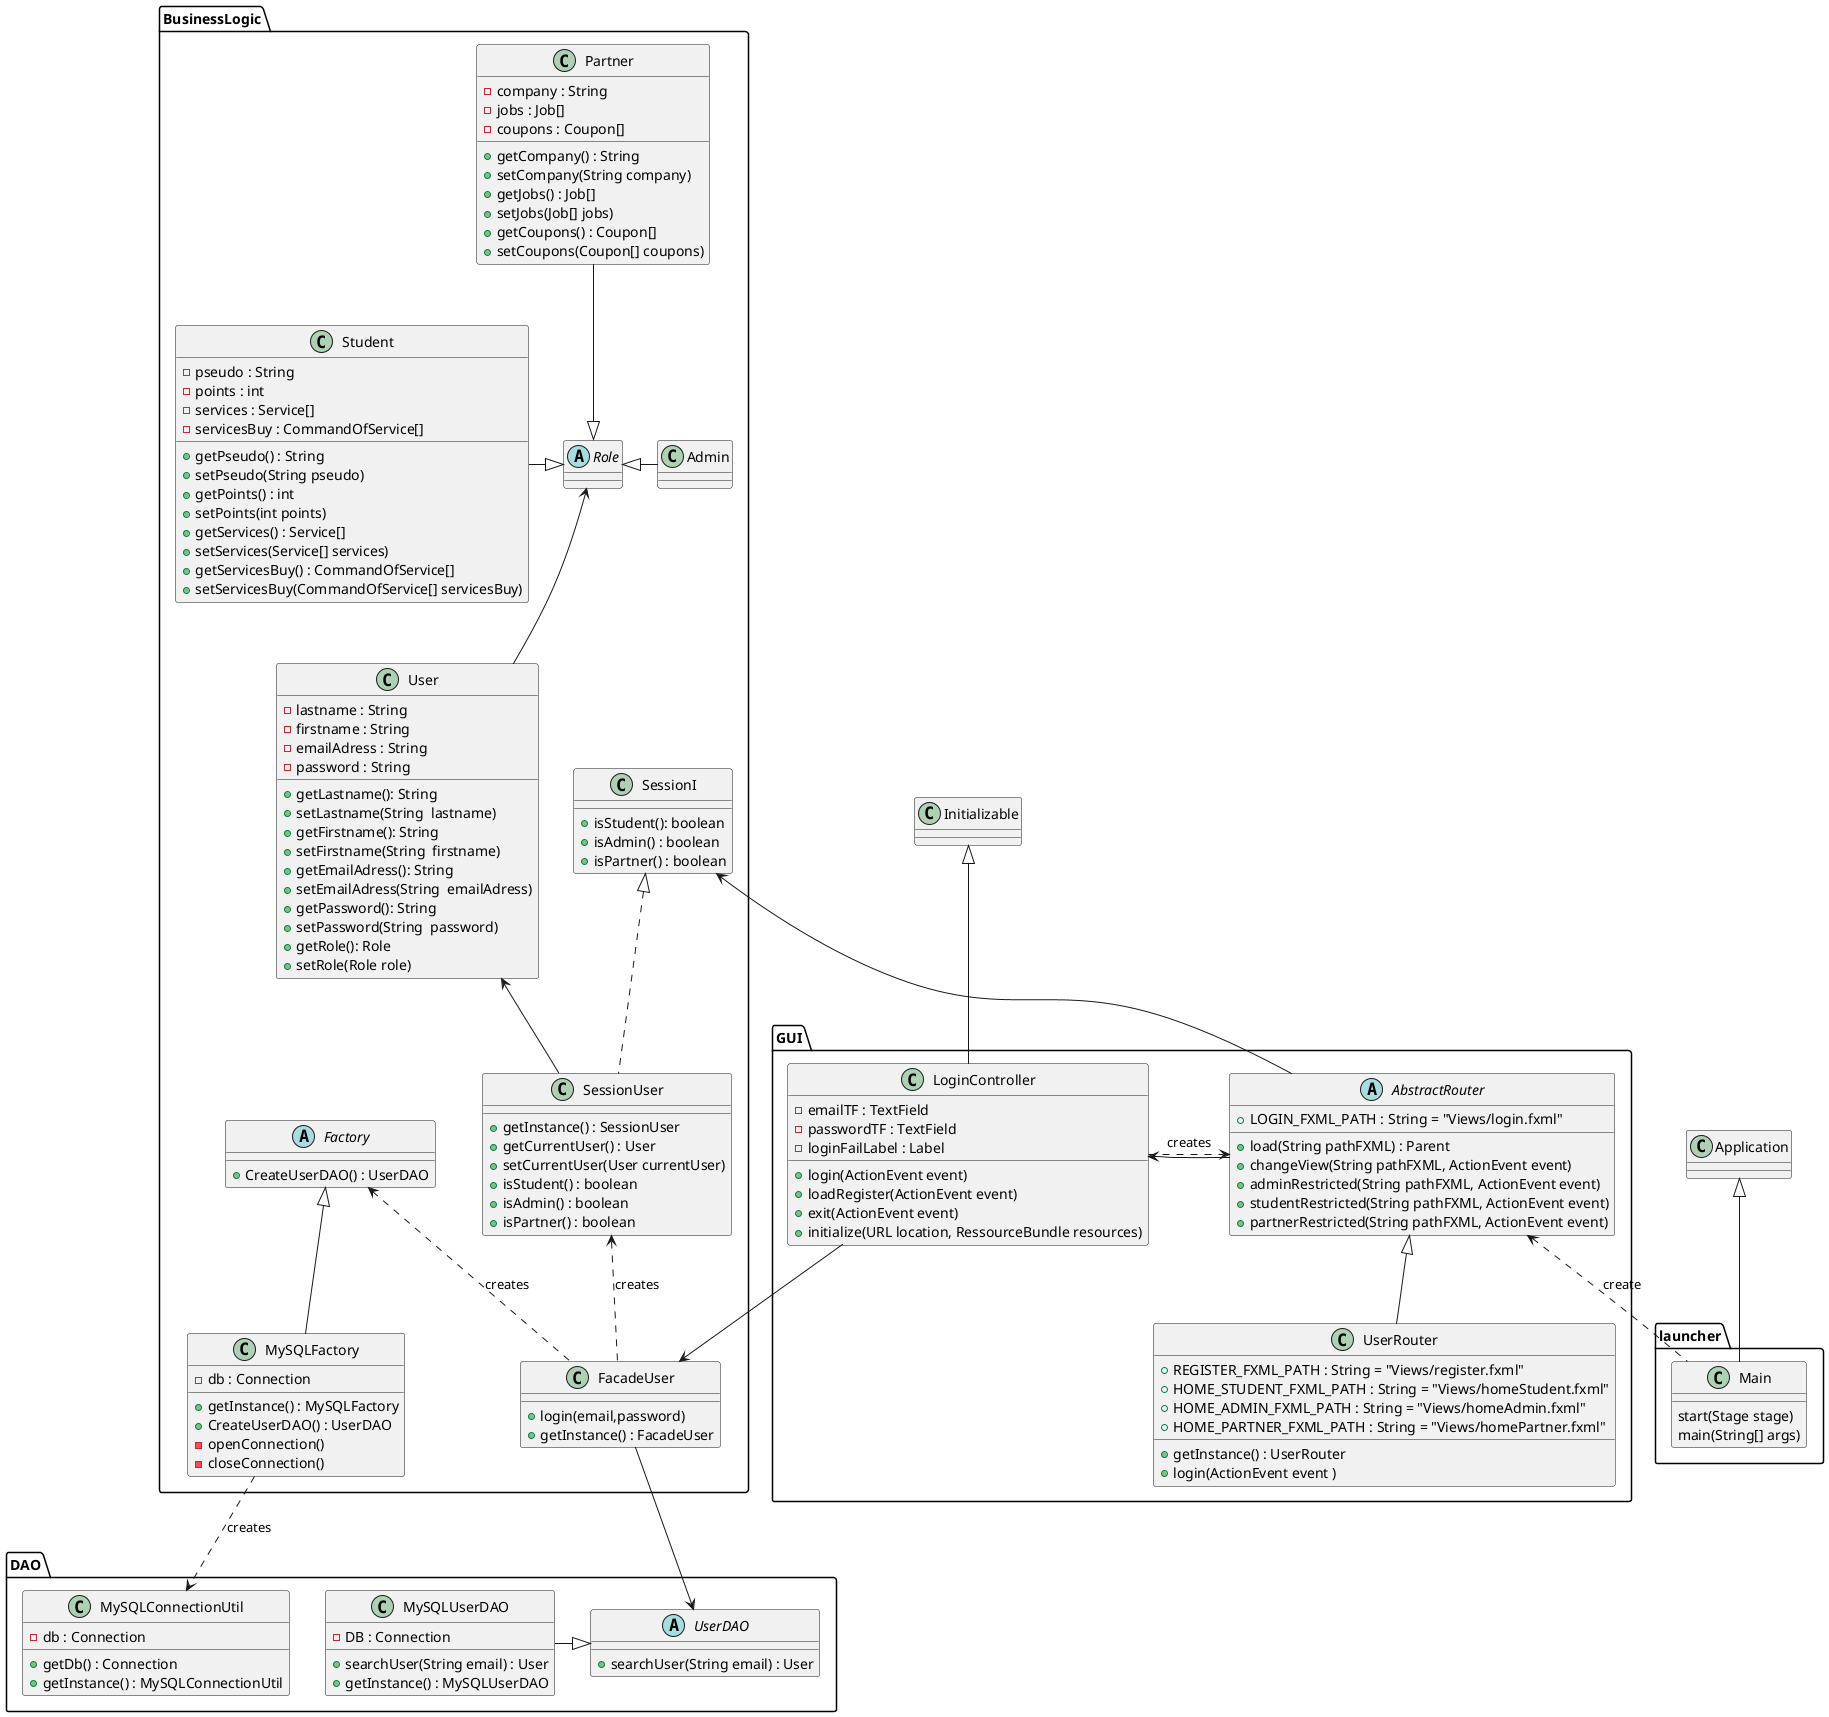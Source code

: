 @startuml
class Application
package launcher{
    class Main{
        start(Stage stage)
        main(String[] args)
     }
    Application <|-- Main
}
class Initializable
package GUI{
    abstract class AbstractRouter{
        + LOGIN_FXML_PATH : String = "Views/login.fxml"
        + load(String pathFXML) : Parent
        + changeView(String pathFXML, ActionEvent event)
        + adminRestricted(String pathFXML, ActionEvent event)
        + studentRestricted(String pathFXML, ActionEvent event)
        + partnerRestricted(String pathFXML, ActionEvent event)
    }
    class LoginController{
            - emailTF : TextField
            - passwordTF : TextField
            - loginFailLabel : Label
            + login(ActionEvent event)
            + loadRegister(ActionEvent event)
            + exit(ActionEvent event)
            + initialize(URL location, RessourceBundle resources)

        }
    class UserRouter{
        + REGISTER_FXML_PATH : String = "Views/register.fxml"
        + HOME_STUDENT_FXML_PATH : String = "Views/homeStudent.fxml"
        + HOME_ADMIN_FXML_PATH : String = "Views/homeAdmin.fxml"
        + HOME_PARTNER_FXML_PATH : String = "Views/homePartner.fxml"
        + getInstance() : UserRouter
        + login(ActionEvent event )
    }


    Initializable <|-down- LoginController
    AbstractRouter <.. Main : create
    LoginController <-- AbstractRouter
    AbstractRouter <.left. LoginController : creates
    AbstractRouter <|-- UserRouter



}

package BusinessLogic{
    class FacadeUser{
        + login(email,password)
        + getInstance() : FacadeUser
    }

    class SessionUser{
        + getInstance() : SessionUser
        + getCurrentUser() : User
        + setCurrentUser(User currentUser)
        + isStudent() : boolean
        + isAdmin() : boolean
        + isPartner() : boolean
    }

    class SessionI{
        + isStudent(): boolean
        + isAdmin() : boolean
        + isPartner() : boolean

    }

    class User{
        - lastname : String
        - firstname : String
        - emailAdress : String
        - password : String
        + getLastname(): String
        + setLastname(String  lastname)
        + getFirstname(): String
        + setFirstname(String  firstname)
        + getEmailAdress(): String
        + setEmailAdress(String  emailAdress)
        + getPassword(): String
        + setPassword(String  password)
        + getRole(): Role
        + setRole(Role role)

    }

    abstract class Role
    class Admin
    class Student{
        - pseudo : String
        - points : int
        - services : Service[]
        - servicesBuy : CommandOfService[]
        + getPseudo() : String
        + setPseudo(String pseudo)
        + getPoints() : int
        + setPoints(int points)
        + getServices() : Service[]
        + setServices(Service[] services)
        + getServicesBuy() : CommandOfService[]
        + setServicesBuy(CommandOfService[] servicesBuy)
    }

    class Partner{
        - company : String
        - jobs : Job[]
        - coupons : Coupon[]
        + getCompany() : String
        + setCompany(String company)
        + getJobs() : Job[]
        + setJobs(Job[] jobs)
        + getCoupons() : Coupon[]
        + setCoupons(Coupon[] coupons)

    }
    abstract class Factory{
        + CreateUserDAO() : UserDAO
    }
    class MySQLFactory{
        - db : Connection
        + getInstance() : MySQLFactory
        + CreateUserDAO() : UserDAO
        - openConnection()
        - closeConnection()
    }

    Role <|-left Student
    Role <|-right Admin
    Role <|--up Partner
    Role <-- User
    User <-- SessionUser
    SessionI <|.. SessionUser
    SessionI <-- AbstractRouter
    SessionUser <.. FacadeUser : creates
    Factory <.. FacadeUser : creates
    Factory <|-- MySQLFactory
    FacadeUser <-up- LoginController




}

package DAO{
    abstract class UserDAO{
        + searchUser(String email) : User
    }
    class MySQLUserDAO{
        - DB : Connection
        + searchUser(String email) : User
        + getInstance() : MySQLUserDAO
    }
    class MySQLConnectionUtil{
        - db : Connection
        + getDb() : Connection
        + getInstance() : MySQLConnectionUtil
    }

    UserDAO <|-up MySQLUserDAO
    UserDAO <-up- FacadeUser
    MySQLConnectionUtil <.up. MySQLFactory : creates

}

@enduml